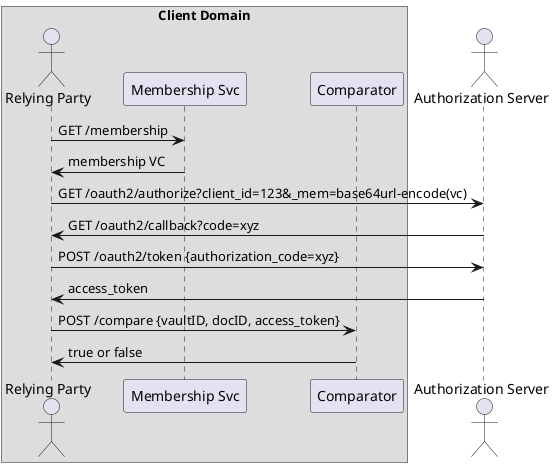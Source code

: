 @startuml

box "Client Domain"
  actor "Relying Party" as rp
  participant "Membership Svc" as memsvc
  participant Comparator as comp
end box

actor "Authorization Server" as as

rp -> memsvc : GET /membership
memsvc -> rp : membership VC
rp -> as : GET /oauth2/authorize?client_id=123&_mem=base64url-encode(vc)
as -> rp : GET /oauth2/callback?code=xyz
rp -> as : POST /oauth2/token {authorization_code=xyz}
as -> rp : access_token
rp -> comp : POST /compare {vaultID, docID, access_token}
comp -> rp : true or false

@enduml
